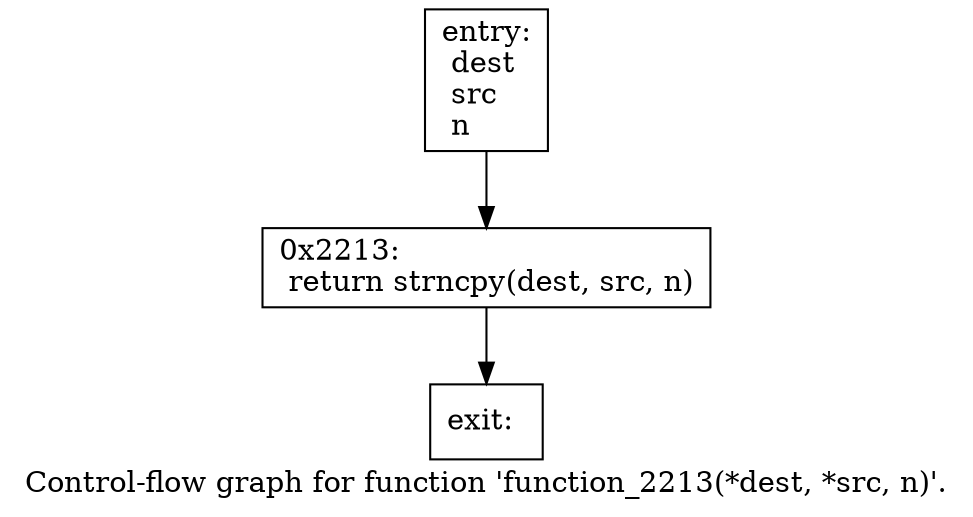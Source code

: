 digraph "Control-flow graph for function 'function_2213(*dest, *src, n)'." {
  label="Control-flow graph for function 'function_2213(*dest, *src, n)'.";
  node [shape=record];

  Node07C7D498 [label="{entry:\l  dest\l  src\l  n\l}"];
  Node07C7D498 -> Node07C7CD90;
  Node07C7CD90 [label="{0x2213:\l  return strncpy(dest, src, n)\l}"];
  Node07C7CD90 -> Node07C7CCB8;
  Node07C7CCB8 [label="{exit:\l}"];

}
